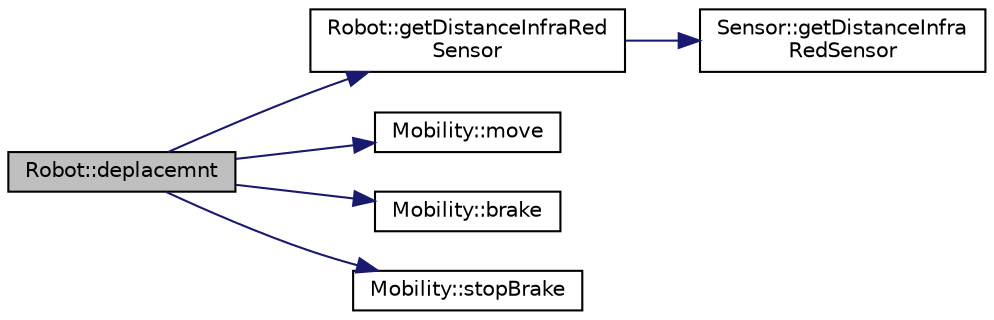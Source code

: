digraph "Robot::deplacemnt"
{
  edge [fontname="Helvetica",fontsize="10",labelfontname="Helvetica",labelfontsize="10"];
  node [fontname="Helvetica",fontsize="10",shape=record];
  rankdir="LR";
  Node4 [label="Robot::deplacemnt",height=0.2,width=0.4,color="black", fillcolor="grey75", style="filled", fontcolor="black"];
  Node4 -> Node5 [color="midnightblue",fontsize="10",style="solid"];
  Node5 [label="Robot::getDistanceInfraRed\lSensor",height=0.2,width=0.4,color="black", fillcolor="white", style="filled",URL="$class_robot.html#a2286627d02563b7a0c4710459bdf54f1",tooltip="return the distance between an object and the robot "];
  Node5 -> Node6 [color="midnightblue",fontsize="10",style="solid"];
  Node6 [label="Sensor::getDistanceInfra\lRedSensor",height=0.2,width=0.4,color="black", fillcolor="white", style="filled",URL="$class_sensor.html#acedff615de343a12574ea728ffd643b1",tooltip="return the distance between an object and the robot "];
  Node4 -> Node7 [color="midnightblue",fontsize="10",style="solid"];
  Node7 [label="Mobility::move",height=0.2,width=0.4,color="black", fillcolor="white", style="filled",URL="$class_mobility.html#a678e74e5f334b25f14a17ad611b6b655",tooltip="Control the new direction and the new speed of the Robot. "];
  Node4 -> Node8 [color="midnightblue",fontsize="10",style="solid"];
  Node8 [label="Mobility::brake",height=0.2,width=0.4,color="black", fillcolor="white", style="filled",URL="$class_mobility.html#a287c595643b0ac17019ee9b875e96c72",tooltip="enable brake "];
  Node4 -> Node9 [color="midnightblue",fontsize="10",style="solid"];
  Node9 [label="Mobility::stopBrake",height=0.2,width=0.4,color="black", fillcolor="white", style="filled",URL="$class_mobility.html#a527a6fba662394c8e2d9ac5409b4f14a",tooltip="desable brake "];
}
